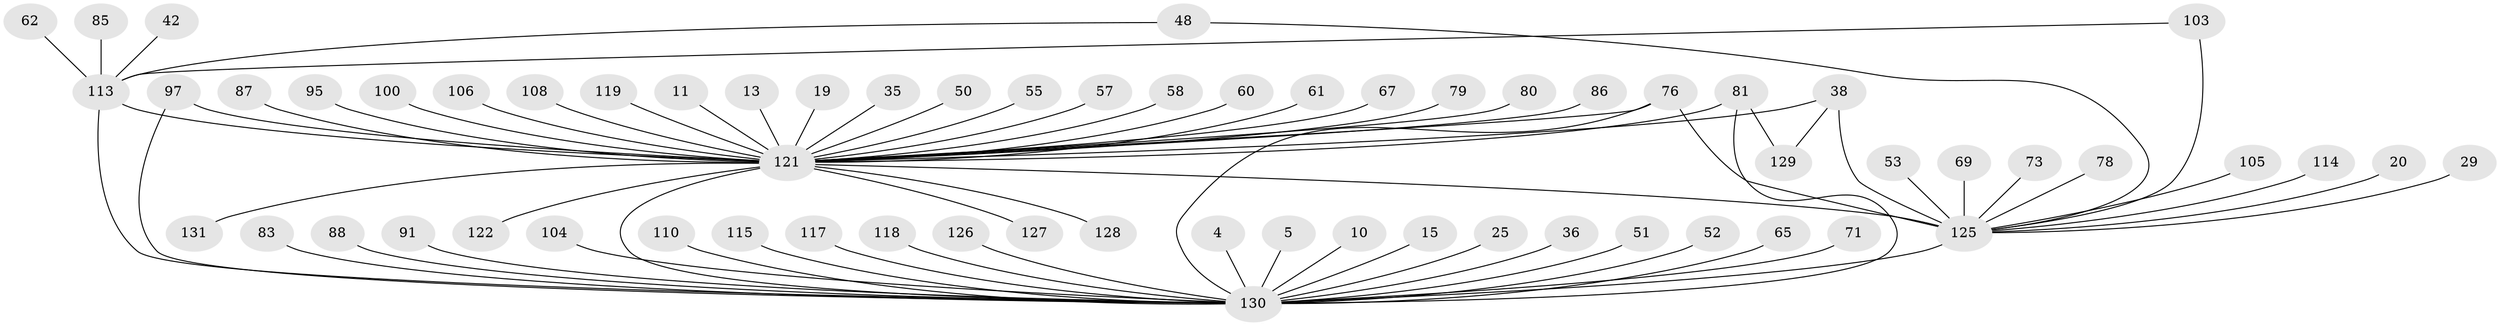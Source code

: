 // original degree distribution, {30: 0.007633587786259542, 10: 0.007633587786259542, 25: 0.007633587786259542, 1: 0.4732824427480916, 8: 0.007633587786259542, 15: 0.015267175572519083, 7: 0.03816793893129771, 2: 0.24427480916030533, 14: 0.007633587786259542, 3: 0.0916030534351145, 20: 0.007633587786259542, 9: 0.007633587786259542, 5: 0.03816793893129771, 4: 0.04580152671755725}
// Generated by graph-tools (version 1.1) at 2025/46/03/09/25 04:46:53]
// undirected, 65 vertices, 74 edges
graph export_dot {
graph [start="1"]
  node [color=gray90,style=filled];
  4;
  5;
  10;
  11;
  13;
  15;
  19;
  20;
  25;
  29;
  35;
  36;
  38 [super="+27"];
  42;
  48 [super="+22"];
  50;
  51;
  52;
  53;
  55;
  57;
  58;
  60;
  61;
  62;
  65;
  67;
  69;
  71;
  73;
  76 [super="+49+39"];
  78 [super="+37"];
  79;
  80;
  81 [super="+74"];
  83;
  85;
  86 [super="+82"];
  87;
  88;
  91;
  95;
  97 [super="+64+90"];
  100;
  103;
  104 [super="+93"];
  105;
  106;
  108;
  110;
  113 [super="+89"];
  114;
  115;
  117;
  118;
  119 [super="+45"];
  121 [super="+120+17"];
  122;
  125 [super="+72+102+99"];
  126 [super="+111"];
  127 [super="+68"];
  128 [super="+21"];
  129 [super="+59+109"];
  130 [super="+47+112+124+101"];
  131 [super="+77+116"];
  4 -- 130;
  5 -- 130;
  10 -- 130;
  11 -- 121;
  13 -- 121;
  15 -- 130;
  19 -- 121;
  20 -- 125;
  25 -- 130;
  29 -- 125;
  35 -- 121;
  36 -- 130;
  38 -- 121;
  38 -- 129;
  38 -- 125 [weight=3];
  42 -- 113;
  48 -- 125;
  48 -- 113;
  50 -- 121;
  51 -- 130;
  52 -- 130;
  53 -- 125;
  55 -- 121;
  57 -- 121;
  58 -- 121;
  60 -- 121;
  61 -- 121;
  62 -- 113;
  65 -- 130;
  67 -- 121;
  69 -- 125;
  71 -- 130;
  73 -- 125;
  76 -- 125;
  76 -- 121 [weight=4];
  76 -- 130;
  78 -- 125;
  79 -- 121 [weight=2];
  80 -- 121 [weight=2];
  81 -- 121;
  81 -- 129 [weight=2];
  81 -- 130 [weight=2];
  83 -- 130;
  85 -- 113;
  86 -- 121;
  87 -- 121;
  88 -- 130;
  91 -- 130;
  95 -- 121;
  97 -- 121 [weight=3];
  97 -- 130;
  100 -- 121;
  103 -- 113;
  103 -- 125 [weight=2];
  104 -- 130;
  105 -- 125;
  106 -- 121;
  108 -- 121 [weight=2];
  110 -- 130;
  113 -- 121 [weight=4];
  113 -- 130 [weight=4];
  114 -- 125;
  115 -- 130 [weight=2];
  117 -- 130;
  118 -- 130;
  119 -- 121;
  121 -- 128;
  121 -- 130 [weight=9];
  121 -- 131;
  121 -- 122;
  121 -- 125 [weight=4];
  121 -- 127 [weight=2];
  125 -- 130 [weight=15];
  126 -- 130;
}
